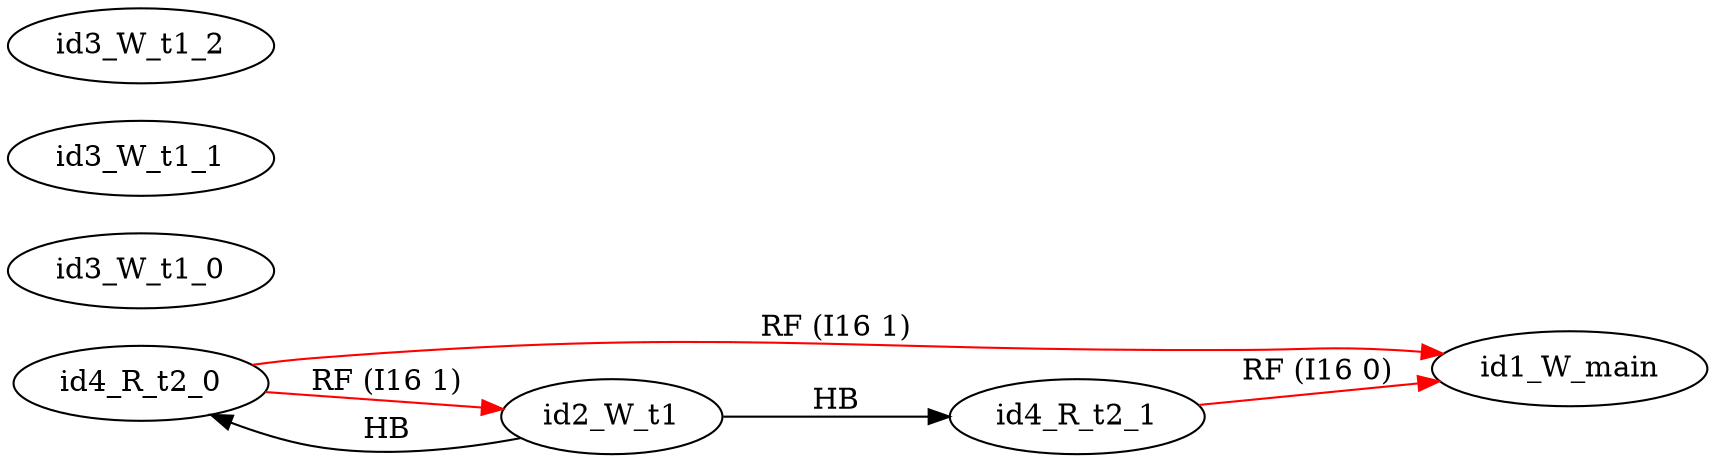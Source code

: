 digraph memory_model {
rankdir=LR;
splines=true; esep=0.5;
id4_R_t2_0 -> id1_W_main [label = "RF (I16 1)", color="red"];
id4_R_t2_0 -> id2_W_t1 [label = "RF (I16 1)", color="red"];
id4_R_t2_1 -> id1_W_main [label = "RF (I16 0)", color="red"];
id2_W_t1 -> id4_R_t2_0 [label = "HB", color="black"];
id2_W_t1 -> id4_R_t2_1 [label = "HB", color="black"];
id1_W_main [pos="2.5,8!"]
id2_W_t1 [pos="0,6!"]
id3_W_t1_0 [pos="0,4!"]
id3_W_t1_1 [pos="0,2!"]
id3_W_t1_2 [pos="0,0!"]
id4_R_t2_0 [pos="5,6!"]
id4_R_t2_1 [pos="5,4!"]
}